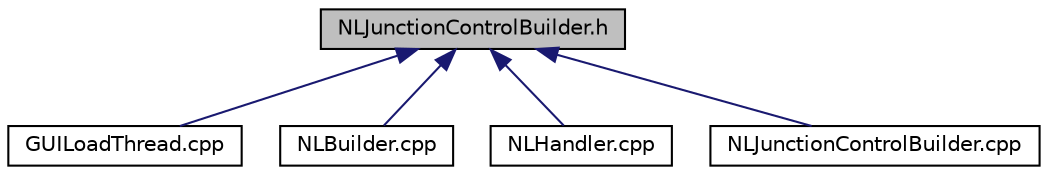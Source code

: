 digraph "NLJunctionControlBuilder.h"
{
  edge [fontname="Helvetica",fontsize="10",labelfontname="Helvetica",labelfontsize="10"];
  node [fontname="Helvetica",fontsize="10",shape=record];
  Node76 [label="NLJunctionControlBuilder.h",height=0.2,width=0.4,color="black", fillcolor="grey75", style="filled", fontcolor="black"];
  Node76 -> Node77 [dir="back",color="midnightblue",fontsize="10",style="solid",fontname="Helvetica"];
  Node77 [label="GUILoadThread.cpp",height=0.2,width=0.4,color="black", fillcolor="white", style="filled",URL="$d6/dec/_g_u_i_load_thread_8cpp.html"];
  Node76 -> Node78 [dir="back",color="midnightblue",fontsize="10",style="solid",fontname="Helvetica"];
  Node78 [label="NLBuilder.cpp",height=0.2,width=0.4,color="black", fillcolor="white", style="filled",URL="$df/d38/_n_l_builder_8cpp.html"];
  Node76 -> Node79 [dir="back",color="midnightblue",fontsize="10",style="solid",fontname="Helvetica"];
  Node79 [label="NLHandler.cpp",height=0.2,width=0.4,color="black", fillcolor="white", style="filled",URL="$d1/d34/_n_l_handler_8cpp.html"];
  Node76 -> Node80 [dir="back",color="midnightblue",fontsize="10",style="solid",fontname="Helvetica"];
  Node80 [label="NLJunctionControlBuilder.cpp",height=0.2,width=0.4,color="black", fillcolor="white", style="filled",URL="$d8/d64/_n_l_junction_control_builder_8cpp.html"];
}
